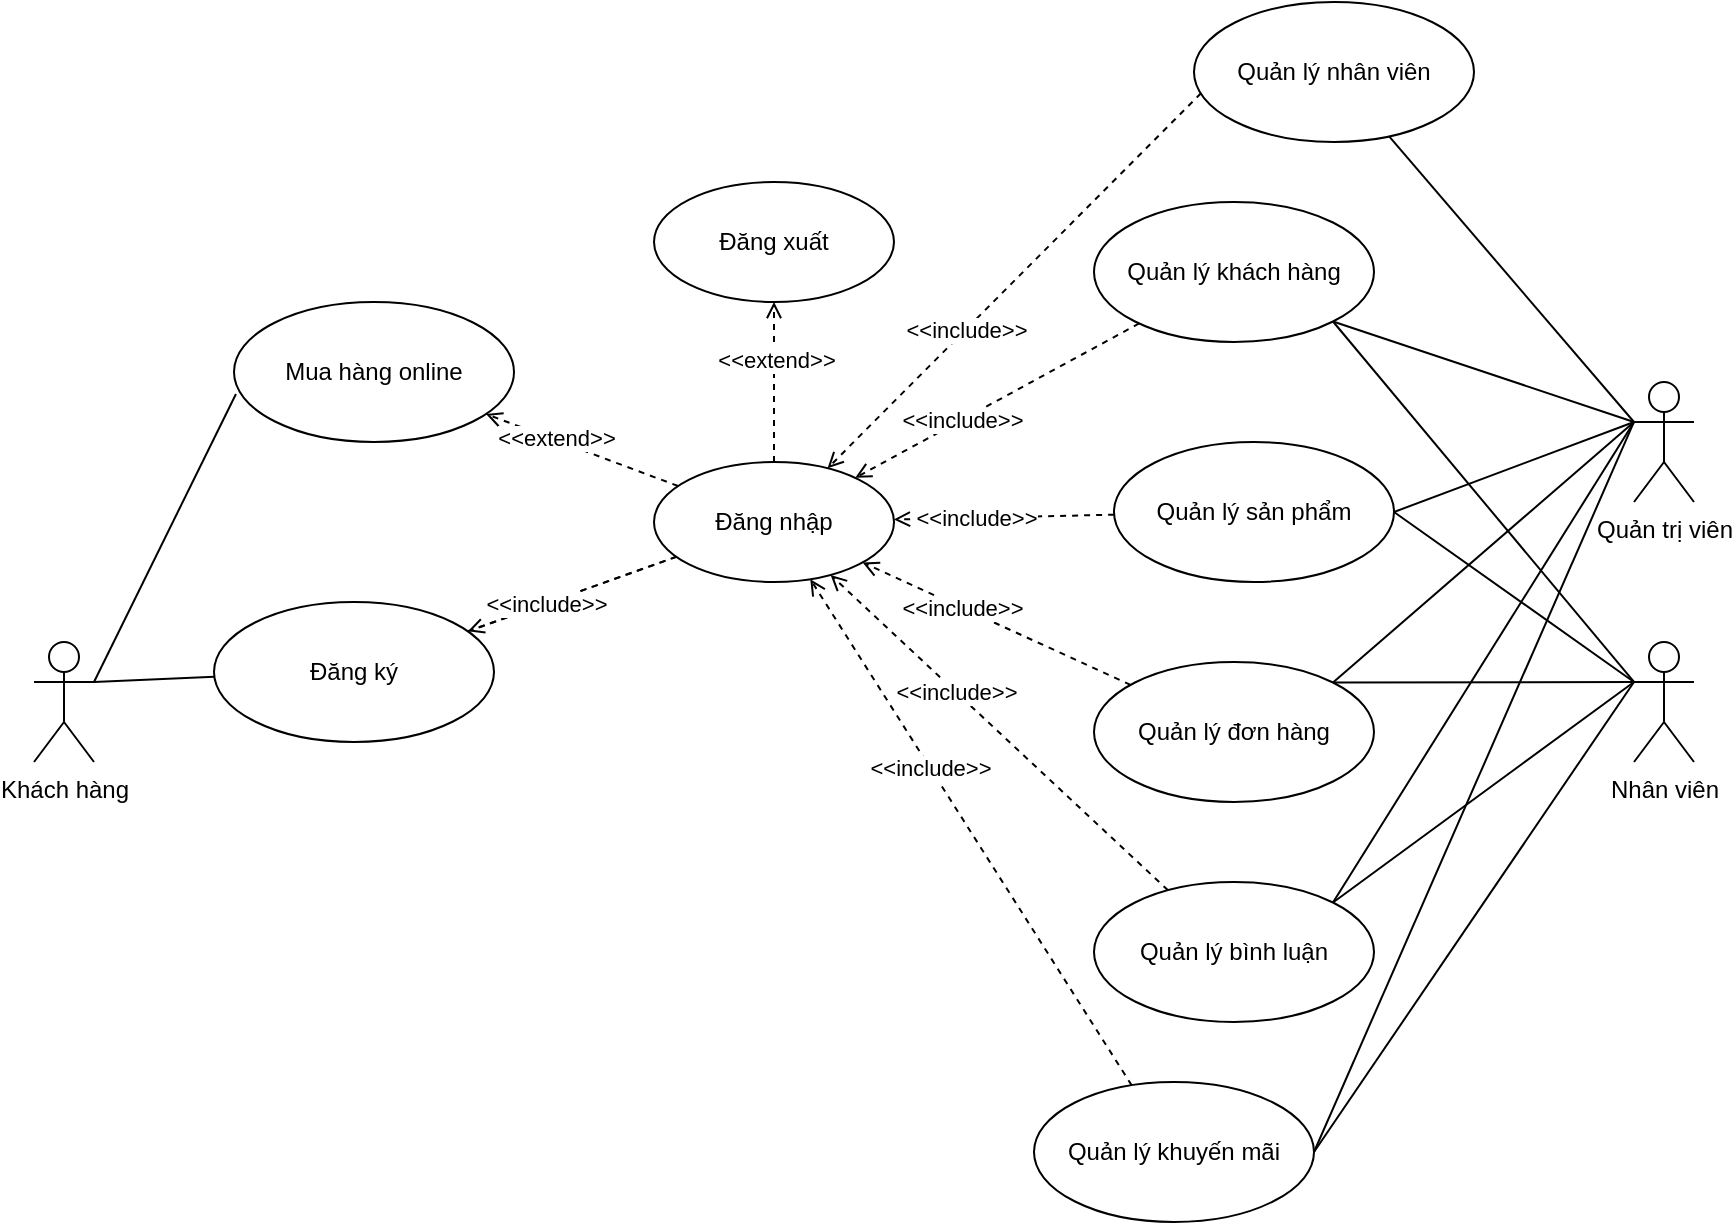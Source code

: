 <mxfile version="20.0.4" type="device"><diagram id="pbTROzIk6ZxfQ0hYhQV5" name="Page-1"><mxGraphModel dx="981" dy="504" grid="1" gridSize="10" guides="1" tooltips="1" connect="1" arrows="1" fold="1" page="1" pageScale="1" pageWidth="827" pageHeight="1169" math="0" shadow="0"><root><mxCell id="0"/><mxCell id="1" parent="0"/><mxCell id="wBXVAJZqpvVb4FNz1o6O-1" value="Khách hàng" style="shape=umlActor;verticalLabelPosition=bottom;verticalAlign=top;html=1;" parent="1" vertex="1"><mxGeometry x="90" y="620" width="30" height="60" as="geometry"/></mxCell><mxCell id="wBXVAJZqpvVb4FNz1o6O-17" value="" style="rounded=0;orthogonalLoop=1;jettySize=auto;html=1;endArrow=none;endFill=0;exitX=0;exitY=0.333;exitDx=0;exitDy=0;exitPerimeter=0;entryX=1;entryY=1;entryDx=0;entryDy=0;" parent="1" source="wBXVAJZqpvVb4FNz1o6O-2" target="wBXVAJZqpvVb4FNz1o6O-5" edge="1"><mxGeometry relative="1" as="geometry"><mxPoint x="880" y="440" as="targetPoint"/></mxGeometry></mxCell><mxCell id="wBXVAJZqpvVb4FNz1o6O-2" value="Quản trị viên" style="shape=umlActor;verticalLabelPosition=bottom;verticalAlign=top;html=1;" parent="1" vertex="1"><mxGeometry x="890" y="490" width="30" height="60" as="geometry"/></mxCell><mxCell id="wBXVAJZqpvVb4FNz1o6O-3" value="Mua hàng online" style="ellipse;whiteSpace=wrap;html=1;" parent="1" vertex="1"><mxGeometry x="190" y="450" width="140" height="70" as="geometry"/></mxCell><mxCell id="wBXVAJZqpvVb4FNz1o6O-4" value="Quản lý đơn hàng" style="ellipse;whiteSpace=wrap;html=1;" parent="1" vertex="1"><mxGeometry x="620" y="630" width="140" height="70" as="geometry"/></mxCell><mxCell id="wBXVAJZqpvVb4FNz1o6O-5" value="Quản lý khách hàng" style="ellipse;whiteSpace=wrap;html=1;" parent="1" vertex="1"><mxGeometry x="620" y="400" width="140" height="70" as="geometry"/></mxCell><mxCell id="wBXVAJZqpvVb4FNz1o6O-6" value="Quản lý bình luận" style="ellipse;whiteSpace=wrap;html=1;" parent="1" vertex="1"><mxGeometry x="620" y="740" width="140" height="70" as="geometry"/></mxCell><mxCell id="wBXVAJZqpvVb4FNz1o6O-7" value="Quản lý khuyến mãi" style="ellipse;whiteSpace=wrap;html=1;" parent="1" vertex="1"><mxGeometry x="590" y="840" width="140" height="70" as="geometry"/></mxCell><mxCell id="wBXVAJZqpvVb4FNz1o6O-8" value="Quản lý sản phẩm" style="ellipse;whiteSpace=wrap;html=1;" parent="1" vertex="1"><mxGeometry x="630" y="520" width="140" height="70" as="geometry"/></mxCell><mxCell id="wBXVAJZqpvVb4FNz1o6O-18" value="" style="rounded=0;orthogonalLoop=1;jettySize=auto;html=1;endArrow=none;endFill=0;exitX=0;exitY=0.333;exitDx=0;exitDy=0;exitPerimeter=0;entryX=1;entryY=0.5;entryDx=0;entryDy=0;" parent="1" source="wBXVAJZqpvVb4FNz1o6O-2" target="wBXVAJZqpvVb4FNz1o6O-8" edge="1"><mxGeometry relative="1" as="geometry"><mxPoint x="950" y="572.358" as="sourcePoint"/><mxPoint x="749.033" y="469.979" as="targetPoint"/></mxGeometry></mxCell><mxCell id="wBXVAJZqpvVb4FNz1o6O-19" value="" style="rounded=0;orthogonalLoop=1;jettySize=auto;html=1;endArrow=none;endFill=0;exitX=0;exitY=0.333;exitDx=0;exitDy=0;exitPerimeter=0;entryX=1;entryY=0;entryDx=0;entryDy=0;" parent="1" source="wBXVAJZqpvVb4FNz1o6O-2" target="wBXVAJZqpvVb4FNz1o6O-4" edge="1"><mxGeometry relative="1" as="geometry"><mxPoint x="940" y="560" as="sourcePoint"/><mxPoint x="769.409" y="569.538" as="targetPoint"/></mxGeometry></mxCell><mxCell id="wBXVAJZqpvVb4FNz1o6O-20" value="" style="rounded=0;orthogonalLoop=1;jettySize=auto;html=1;endArrow=none;endFill=0;exitX=0;exitY=0.333;exitDx=0;exitDy=0;exitPerimeter=0;entryX=1;entryY=0;entryDx=0;entryDy=0;" parent="1" source="wBXVAJZqpvVb4FNz1o6O-2" target="wBXVAJZqpvVb4FNz1o6O-6" edge="1"><mxGeometry relative="1" as="geometry"><mxPoint x="970" y="592.358" as="sourcePoint"/><mxPoint x="759.828" y="656.83" as="targetPoint"/></mxGeometry></mxCell><mxCell id="wBXVAJZqpvVb4FNz1o6O-21" value="" style="rounded=0;orthogonalLoop=1;jettySize=auto;html=1;endArrow=none;endFill=0;entryX=1;entryY=0.5;entryDx=0;entryDy=0;exitX=0;exitY=0.333;exitDx=0;exitDy=0;exitPerimeter=0;" parent="1" source="wBXVAJZqpvVb4FNz1o6O-2" target="wBXVAJZqpvVb4FNz1o6O-7" edge="1"><mxGeometry relative="1" as="geometry"><mxPoint x="980" y="602.358" as="sourcePoint"/><mxPoint x="742.68" y="757.258" as="targetPoint"/></mxGeometry></mxCell><mxCell id="wBXVAJZqpvVb4FNz1o6O-22" value="" style="rounded=0;orthogonalLoop=1;jettySize=auto;html=1;endArrow=none;endFill=0;entryX=1;entryY=0.333;entryDx=0;entryDy=0;entryPerimeter=0;exitX=0.007;exitY=0.657;exitDx=0;exitDy=0;exitPerimeter=0;" parent="1" source="wBXVAJZqpvVb4FNz1o6O-3" target="wBXVAJZqpvVb4FNz1o6O-1" edge="1"><mxGeometry relative="1" as="geometry"><mxPoint x="300.97" y="519.998" as="sourcePoint"/><mxPoint x="100.003" y="417.619" as="targetPoint"/></mxGeometry></mxCell><mxCell id="wBXVAJZqpvVb4FNz1o6O-29" value="" style="edgeStyle=none;rounded=0;orthogonalLoop=1;jettySize=auto;html=1;endArrow=none;endFill=0;dashed=1;" parent="1" source="wBXVAJZqpvVb4FNz1o6O-24" target="wBXVAJZqpvVb4FNz1o6O-28" edge="1"><mxGeometry relative="1" as="geometry"/></mxCell><mxCell id="wBXVAJZqpvVb4FNz1o6O-24" value="Đăng ký" style="ellipse;whiteSpace=wrap;html=1;" parent="1" vertex="1"><mxGeometry x="180" y="600" width="140" height="70" as="geometry"/></mxCell><mxCell id="wBXVAJZqpvVb4FNz1o6O-26" value="" style="rounded=0;orthogonalLoop=1;jettySize=auto;html=1;endArrow=none;endFill=0;entryX=1;entryY=0.333;entryDx=0;entryDy=0;entryPerimeter=0;" parent="1" source="wBXVAJZqpvVb4FNz1o6O-24" target="wBXVAJZqpvVb4FNz1o6O-1" edge="1"><mxGeometry relative="1" as="geometry"><mxPoint x="281.171" y="444.122" as="sourcePoint"/><mxPoint x="80" y="560" as="targetPoint"/></mxGeometry></mxCell><mxCell id="wBXVAJZqpvVb4FNz1o6O-30" value="" style="edgeStyle=none;rounded=0;orthogonalLoop=1;jettySize=auto;html=1;dashed=1;endArrow=open;endFill=0;startArrow=none;startFill=0;" parent="1" source="wBXVAJZqpvVb4FNz1o6O-28" target="wBXVAJZqpvVb4FNz1o6O-24" edge="1"><mxGeometry relative="1" as="geometry"/></mxCell><mxCell id="wBXVAJZqpvVb4FNz1o6O-31" value="&amp;lt;&amp;lt;include&amp;gt;&amp;gt;" style="edgeLabel;html=1;align=center;verticalAlign=middle;resizable=0;points=[];" parent="wBXVAJZqpvVb4FNz1o6O-30" vertex="1" connectable="0"><mxGeometry x="0.257" relative="1" as="geometry"><mxPoint as="offset"/></mxGeometry></mxCell><mxCell id="wBXVAJZqpvVb4FNz1o6O-45" value="" style="edgeStyle=none;rounded=0;orthogonalLoop=1;jettySize=auto;html=1;dashed=1;startArrow=none;startFill=0;endArrow=open;endFill=0;" parent="1" source="wBXVAJZqpvVb4FNz1o6O-28" target="wBXVAJZqpvVb4FNz1o6O-44" edge="1"><mxGeometry relative="1" as="geometry"/></mxCell><mxCell id="wBXVAJZqpvVb4FNz1o6O-46" value="&amp;lt;&amp;lt;extend&amp;gt;&amp;gt;" style="edgeLabel;html=1;align=center;verticalAlign=middle;resizable=0;points=[];" parent="wBXVAJZqpvVb4FNz1o6O-45" vertex="1" connectable="0"><mxGeometry x="0.283" y="-1" relative="1" as="geometry"><mxPoint as="offset"/></mxGeometry></mxCell><mxCell id="wBXVAJZqpvVb4FNz1o6O-28" value="Đăng nhập" style="ellipse;whiteSpace=wrap;html=1;" parent="1" vertex="1"><mxGeometry x="400" y="530" width="120" height="60" as="geometry"/></mxCell><mxCell id="wBXVAJZqpvVb4FNz1o6O-34" value="" style="edgeStyle=none;rounded=0;orthogonalLoop=1;jettySize=auto;html=1;dashed=1;endArrow=open;endFill=0;startArrow=none;startFill=0;" parent="1" source="wBXVAJZqpvVb4FNz1o6O-5" target="wBXVAJZqpvVb4FNz1o6O-28" edge="1"><mxGeometry relative="1" as="geometry"><mxPoint x="505.242" y="379.999" as="sourcePoint"/><mxPoint x="619.996" y="534.063" as="targetPoint"/></mxGeometry></mxCell><mxCell id="wBXVAJZqpvVb4FNz1o6O-35" value="&amp;lt;&amp;lt;include&amp;gt;&amp;gt;" style="edgeLabel;html=1;align=center;verticalAlign=middle;resizable=0;points=[];" parent="wBXVAJZqpvVb4FNz1o6O-34" vertex="1" connectable="0"><mxGeometry x="0.257" relative="1" as="geometry"><mxPoint as="offset"/></mxGeometry></mxCell><mxCell id="wBXVAJZqpvVb4FNz1o6O-36" value="" style="edgeStyle=none;rounded=0;orthogonalLoop=1;jettySize=auto;html=1;dashed=1;endArrow=open;endFill=0;startArrow=none;startFill=0;" parent="1" source="wBXVAJZqpvVb4FNz1o6O-8" target="wBXVAJZqpvVb4FNz1o6O-28" edge="1"><mxGeometry relative="1" as="geometry"><mxPoint x="652.529" y="470.722" as="sourcePoint"/><mxPoint x="510.623" y="547.922" as="targetPoint"/></mxGeometry></mxCell><mxCell id="wBXVAJZqpvVb4FNz1o6O-37" value="&amp;lt;&amp;lt;include&amp;gt;&amp;gt;" style="edgeLabel;html=1;align=center;verticalAlign=middle;resizable=0;points=[];" parent="wBXVAJZqpvVb4FNz1o6O-36" vertex="1" connectable="0"><mxGeometry x="0.257" relative="1" as="geometry"><mxPoint as="offset"/></mxGeometry></mxCell><mxCell id="wBXVAJZqpvVb4FNz1o6O-38" value="" style="edgeStyle=none;rounded=0;orthogonalLoop=1;jettySize=auto;html=1;dashed=1;endArrow=open;endFill=0;startArrow=none;startFill=0;" parent="1" source="wBXVAJZqpvVb4FNz1o6O-4" target="wBXVAJZqpvVb4FNz1o6O-28" edge="1"><mxGeometry relative="1" as="geometry"><mxPoint x="620.114" y="600.001" as="sourcePoint"/><mxPoint x="520.003" y="602.327" as="targetPoint"/></mxGeometry></mxCell><mxCell id="wBXVAJZqpvVb4FNz1o6O-39" value="&amp;lt;&amp;lt;include&amp;gt;&amp;gt;" style="edgeLabel;html=1;align=center;verticalAlign=middle;resizable=0;points=[];" parent="wBXVAJZqpvVb4FNz1o6O-38" vertex="1" connectable="0"><mxGeometry x="0.257" relative="1" as="geometry"><mxPoint as="offset"/></mxGeometry></mxCell><mxCell id="wBXVAJZqpvVb4FNz1o6O-40" value="" style="edgeStyle=none;rounded=0;orthogonalLoop=1;jettySize=auto;html=1;dashed=1;endArrow=open;endFill=0;startArrow=none;startFill=0;" parent="1" source="wBXVAJZqpvVb4FNz1o6O-6" target="wBXVAJZqpvVb4FNz1o6O-28" edge="1"><mxGeometry relative="1" as="geometry"><mxPoint x="593.915" y="681.215" as="sourcePoint"/><mxPoint x="459.999" y="619.998" as="targetPoint"/></mxGeometry></mxCell><mxCell id="wBXVAJZqpvVb4FNz1o6O-41" value="&amp;lt;&amp;lt;include&amp;gt;&amp;gt;" style="edgeLabel;html=1;align=center;verticalAlign=middle;resizable=0;points=[];" parent="wBXVAJZqpvVb4FNz1o6O-40" vertex="1" connectable="0"><mxGeometry x="0.257" relative="1" as="geometry"><mxPoint as="offset"/></mxGeometry></mxCell><mxCell id="wBXVAJZqpvVb4FNz1o6O-42" value="" style="edgeStyle=none;rounded=0;orthogonalLoop=1;jettySize=auto;html=1;dashed=1;endArrow=open;endFill=0;startArrow=none;startFill=0;" parent="1" source="wBXVAJZqpvVb4FNz1o6O-7" target="wBXVAJZqpvVb4FNz1o6O-28" edge="1"><mxGeometry relative="1" as="geometry"><mxPoint x="582.66" y="777.694" as="sourcePoint"/><mxPoint x="413.999" y="620.004" as="targetPoint"/></mxGeometry></mxCell><mxCell id="wBXVAJZqpvVb4FNz1o6O-43" value="&amp;lt;&amp;lt;include&amp;gt;&amp;gt;" style="edgeLabel;html=1;align=center;verticalAlign=middle;resizable=0;points=[];" parent="wBXVAJZqpvVb4FNz1o6O-42" vertex="1" connectable="0"><mxGeometry x="0.257" relative="1" as="geometry"><mxPoint as="offset"/></mxGeometry></mxCell><mxCell id="wBXVAJZqpvVb4FNz1o6O-44" value="Đăng xuất" style="ellipse;whiteSpace=wrap;html=1;" parent="1" vertex="1"><mxGeometry x="400" y="390" width="120" height="60" as="geometry"/></mxCell><mxCell id="A7ZLK0ZmOj-Hh3Z2nK1S-1" value="Quản lý nhân viên" style="ellipse;whiteSpace=wrap;html=1;" vertex="1" parent="1"><mxGeometry x="670" y="300" width="140" height="70" as="geometry"/></mxCell><mxCell id="A7ZLK0ZmOj-Hh3Z2nK1S-2" value="" style="rounded=0;orthogonalLoop=1;jettySize=auto;html=1;endArrow=none;endFill=0;" edge="1" target="A7ZLK0ZmOj-Hh3Z2nK1S-1" parent="1"><mxGeometry relative="1" as="geometry"><mxPoint x="980" y="370" as="targetPoint"/><mxPoint x="890" y="510" as="sourcePoint"/></mxGeometry></mxCell><mxCell id="A7ZLK0ZmOj-Hh3Z2nK1S-3" value="" style="edgeStyle=none;rounded=0;orthogonalLoop=1;jettySize=auto;html=1;dashed=1;endArrow=open;endFill=0;startArrow=none;startFill=0;exitX=0.025;exitY=0.652;exitDx=0;exitDy=0;exitPerimeter=0;" edge="1" parent="1" source="A7ZLK0ZmOj-Hh3Z2nK1S-1" target="wBXVAJZqpvVb4FNz1o6O-28"><mxGeometry relative="1" as="geometry"><mxPoint x="660.001" y="381.424" as="sourcePoint"/><mxPoint x="518.001" y="458.581" as="targetPoint"/></mxGeometry></mxCell><mxCell id="A7ZLK0ZmOj-Hh3Z2nK1S-4" value="&amp;lt;&amp;lt;include&amp;gt;&amp;gt;" style="edgeLabel;html=1;align=center;verticalAlign=middle;resizable=0;points=[];" vertex="1" connectable="0" parent="A7ZLK0ZmOj-Hh3Z2nK1S-3"><mxGeometry x="0.257" relative="1" as="geometry"><mxPoint as="offset"/></mxGeometry></mxCell><mxCell id="A7ZLK0ZmOj-Hh3Z2nK1S-5" value="" style="edgeStyle=none;rounded=0;orthogonalLoop=1;jettySize=auto;html=1;dashed=1;startArrow=none;startFill=0;endArrow=open;endFill=0;" edge="1" parent="1" source="wBXVAJZqpvVb4FNz1o6O-28" target="wBXVAJZqpvVb4FNz1o6O-3"><mxGeometry relative="1" as="geometry"><mxPoint x="470" y="540" as="sourcePoint"/><mxPoint x="470" y="460" as="targetPoint"/></mxGeometry></mxCell><mxCell id="A7ZLK0ZmOj-Hh3Z2nK1S-6" value="&amp;lt;&amp;lt;extend&amp;gt;&amp;gt;" style="edgeLabel;html=1;align=center;verticalAlign=middle;resizable=0;points=[];" vertex="1" connectable="0" parent="A7ZLK0ZmOj-Hh3Z2nK1S-5"><mxGeometry x="0.283" y="-1" relative="1" as="geometry"><mxPoint as="offset"/></mxGeometry></mxCell><mxCell id="A7ZLK0ZmOj-Hh3Z2nK1S-8" value="Nhân viên" style="shape=umlActor;verticalLabelPosition=bottom;verticalAlign=top;html=1;" vertex="1" parent="1"><mxGeometry x="890" y="620" width="30" height="60" as="geometry"/></mxCell><mxCell id="A7ZLK0ZmOj-Hh3Z2nK1S-9" value="" style="endArrow=none;html=1;rounded=0;exitX=0;exitY=0.333;exitDx=0;exitDy=0;exitPerimeter=0;entryX=1;entryY=1;entryDx=0;entryDy=0;" edge="1" parent="1" source="A7ZLK0ZmOj-Hh3Z2nK1S-8" target="wBXVAJZqpvVb4FNz1o6O-5"><mxGeometry width="50" height="50" relative="1" as="geometry"><mxPoint x="880" y="760" as="sourcePoint"/><mxPoint x="930" y="710" as="targetPoint"/></mxGeometry></mxCell><mxCell id="A7ZLK0ZmOj-Hh3Z2nK1S-10" value="" style="endArrow=none;html=1;rounded=0;exitX=0;exitY=0.333;exitDx=0;exitDy=0;exitPerimeter=0;entryX=1;entryY=0.5;entryDx=0;entryDy=0;" edge="1" parent="1" source="A7ZLK0ZmOj-Hh3Z2nK1S-8" target="wBXVAJZqpvVb4FNz1o6O-8"><mxGeometry width="50" height="50" relative="1" as="geometry"><mxPoint x="900" y="650" as="sourcePoint"/><mxPoint x="730.711" y="476.452" as="targetPoint"/></mxGeometry></mxCell><mxCell id="A7ZLK0ZmOj-Hh3Z2nK1S-11" value="" style="endArrow=none;html=1;rounded=0;entryX=1;entryY=0;entryDx=0;entryDy=0;" edge="1" parent="1" target="wBXVAJZqpvVb4FNz1o6O-4"><mxGeometry width="50" height="50" relative="1" as="geometry"><mxPoint x="890" y="640" as="sourcePoint"/><mxPoint x="760.881" y="589.037" as="targetPoint"/></mxGeometry></mxCell><mxCell id="A7ZLK0ZmOj-Hh3Z2nK1S-12" value="" style="endArrow=none;html=1;rounded=0;entryX=1;entryY=0;entryDx=0;entryDy=0;" edge="1" parent="1" target="wBXVAJZqpvVb4FNz1o6O-6"><mxGeometry width="50" height="50" relative="1" as="geometry"><mxPoint x="890" y="640" as="sourcePoint"/><mxPoint x="769.933" y="673.465" as="targetPoint"/></mxGeometry></mxCell><mxCell id="A7ZLK0ZmOj-Hh3Z2nK1S-13" value="" style="endArrow=none;html=1;rounded=0;exitX=0;exitY=0.333;exitDx=0;exitDy=0;exitPerimeter=0;entryX=1;entryY=0.5;entryDx=0;entryDy=0;" edge="1" parent="1" source="A7ZLK0ZmOj-Hh3Z2nK1S-8" target="wBXVAJZqpvVb4FNz1o6O-7"><mxGeometry width="50" height="50" relative="1" as="geometry"><mxPoint x="930" y="680" as="sourcePoint"/><mxPoint x="751.697" y="761.402" as="targetPoint"/></mxGeometry></mxCell></root></mxGraphModel></diagram></mxfile>